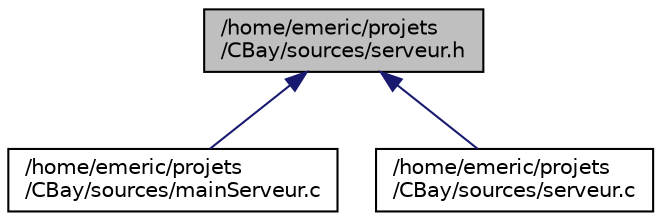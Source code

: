 digraph "/home/emeric/projets/CBay/sources/serveur.h"
{
  edge [fontname="Helvetica",fontsize="10",labelfontname="Helvetica",labelfontsize="10"];
  node [fontname="Helvetica",fontsize="10",shape=record];
  Node1 [label="/home/emeric/projets\l/CBay/sources/serveur.h",height=0.2,width=0.4,color="black", fillcolor="grey75", style="filled" fontcolor="black"];
  Node1 -> Node2 [dir="back",color="midnightblue",fontsize="10",style="solid"];
  Node2 [label="/home/emeric/projets\l/CBay/sources/mainServeur.c",height=0.2,width=0.4,color="black", fillcolor="white", style="filled",URL="$main_serveur_8c.html"];
  Node1 -> Node3 [dir="back",color="midnightblue",fontsize="10",style="solid"];
  Node3 [label="/home/emeric/projets\l/CBay/sources/serveur.c",height=0.2,width=0.4,color="black", fillcolor="white", style="filled",URL="$serveur_8c.html"];
}
